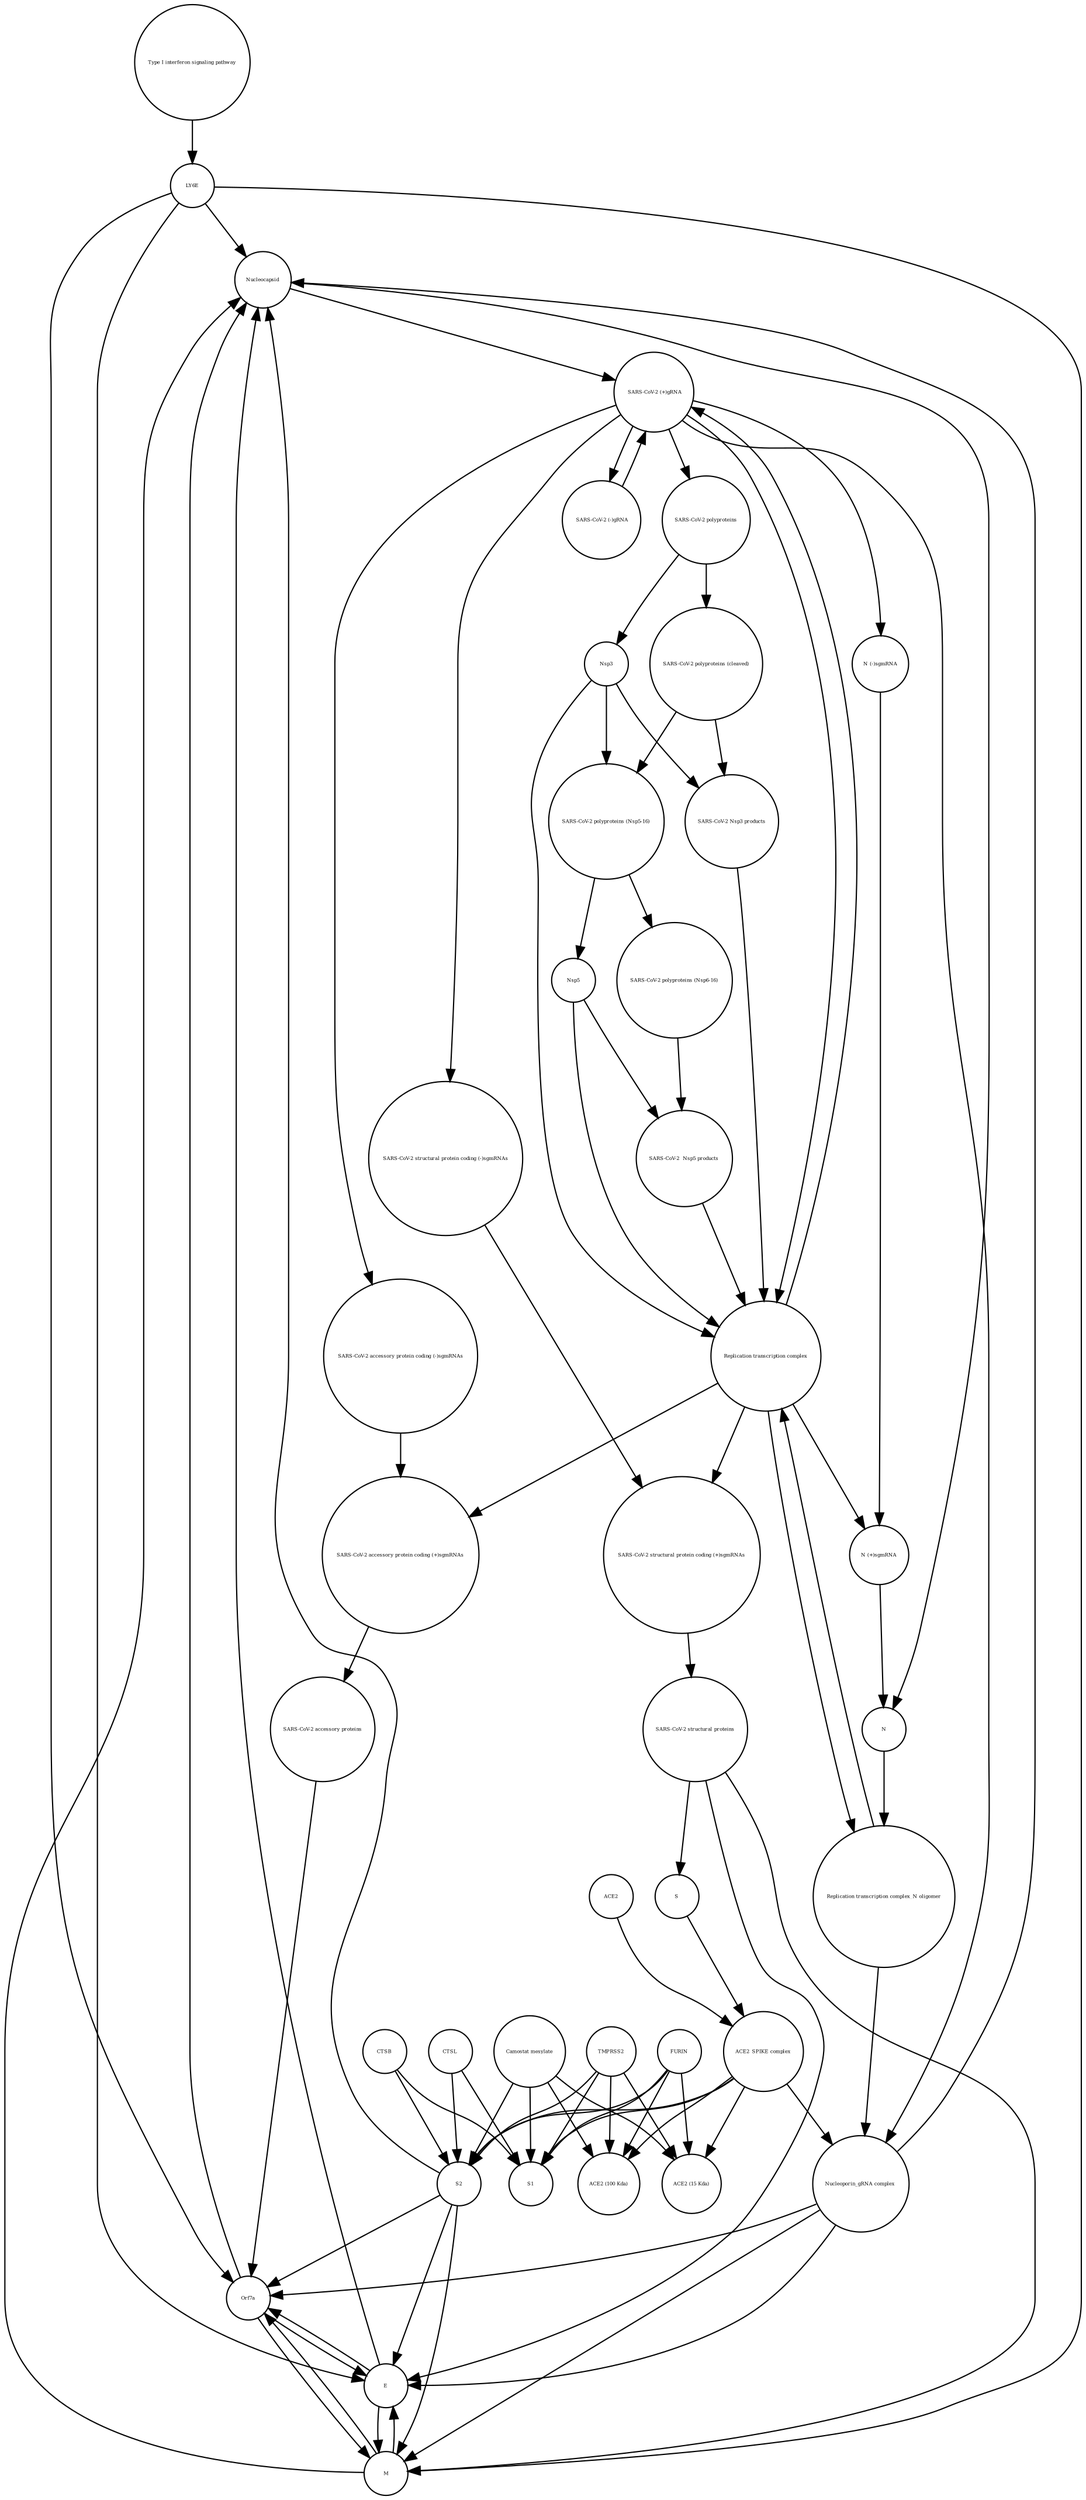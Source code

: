 strict digraph  {
"Type I interferon signaling pathway" [annotation="", bipartite=0, cls=phenotype, fontsize=4, label="Type I interferon signaling pathway", shape=circle];
LY6E [annotation="", bipartite=0, cls=macromolecule, fontsize=4, label=LY6E, shape=circle];
"Replication transcription complex" [annotation="", bipartite=0, cls=complex, fontsize=4, label="Replication transcription complex", shape=circle];
S1 [annotation="", bipartite=0, cls=macromolecule, fontsize=4, label=S1, shape=circle];
FURIN [annotation="", bipartite=0, cls=macromolecule, fontsize=4, label=FURIN, shape=circle];
Nsp5 [annotation="", bipartite=0, cls=macromolecule, fontsize=4, label=Nsp5, shape=circle];
S2 [annotation="", bipartite=0, cls=macromolecule, fontsize=4, label=S2, shape=circle];
"Camostat mesylate" [annotation="urn_miriam_pubchem.compound_2536", bipartite=0, cls="simple chemical", fontsize=4, label="Camostat mesylate", shape=circle];
Nucleocapsid [annotation="", bipartite=0, cls=complex, fontsize=4, label=Nucleocapsid, shape=circle];
M [annotation="", bipartite=0, cls=macromolecule, fontsize=4, label=M, shape=circle];
E [annotation="", bipartite=0, cls=macromolecule, fontsize=4, label=E, shape=circle];
"SARS-CoV-2 polyproteins (cleaved)" [annotation="", bipartite=0, cls=complex, fontsize=4, label="SARS-CoV-2 polyproteins (cleaved)", shape=circle];
"Nucleoporin_gRNA complex " [annotation="", bipartite=0, cls=complex, fontsize=4, label="Nucleoporin_gRNA complex ", shape=circle];
CTSB [annotation="", bipartite=0, cls=macromolecule, fontsize=4, label=CTSB, shape=circle];
" SARS-CoV-2 (+)gRNA" [annotation="", bipartite=0, cls="nucleic acid feature", fontsize=4, label=" SARS-CoV-2 (+)gRNA", shape=circle];
"N (+)sgmRNA" [annotation="", bipartite=0, cls="nucleic acid feature", fontsize=4, label="N (+)sgmRNA", shape=circle];
Nsp3 [annotation="", bipartite=0, cls=macromolecule, fontsize=4, label=Nsp3, shape=circle];
"SARS-CoV-2 accessory protein coding (-)sgmRNAs" [annotation="", bipartite=0, cls=complex, fontsize=4, label="SARS-CoV-2 accessory protein coding (-)sgmRNAs", shape=circle];
"SARS-CoV-2 structural protein coding (-)sgmRNAs" [annotation="", bipartite=0, cls=complex, fontsize=4, label="SARS-CoV-2 structural protein coding (-)sgmRNAs", shape=circle];
"SARS-CoV-2 structural protein coding (+)sgmRNAs" [annotation="", bipartite=0, cls=complex, fontsize=4, label="SARS-CoV-2 structural protein coding (+)sgmRNAs", shape=circle];
"N (-)sgmRNA" [annotation="", bipartite=0, cls="nucleic acid feature", fontsize=4, label="N (-)sgmRNA", shape=circle];
"SARS-CoV-2 accessory protein coding (+)sgmRNAs" [annotation="", bipartite=0, cls=complex, fontsize=4, label="SARS-CoV-2 accessory protein coding (+)sgmRNAs", shape=circle];
N [annotation="", bipartite=0, cls="macromolecule multimer", fontsize=4, label=N, shape=circle];
"SARS-CoV-2 accessory proteins" [annotation="", bipartite=0, cls=complex, fontsize=4, label="SARS-CoV-2 accessory proteins", shape=circle];
" SARS-CoV-2 (-)gRNA" [annotation="", bipartite=0, cls="nucleic acid feature", fontsize=4, label=" SARS-CoV-2 (-)gRNA", shape=circle];
"SARS-CoV-2 polyproteins (Nsp5-16)" [annotation="", bipartite=0, cls=complex, fontsize=4, label="SARS-CoV-2 polyproteins (Nsp5-16)", shape=circle];
"SARS-CoV-2 polyproteins" [annotation="", bipartite=0, cls=complex, fontsize=4, label="SARS-CoV-2 polyproteins", shape=circle];
"ACE2 (100 Kda)" [annotation="", bipartite=0, cls=macromolecule, fontsize=4, label="ACE2 (100 Kda)", shape=circle];
S [annotation="", bipartite=0, cls="macromolecule multimer", fontsize=4, label=S, shape=circle];
Orf7a [annotation="", bipartite=0, cls=macromolecule, fontsize=4, label=Orf7a, shape=circle];
"SARS-CoV-2 polyproteins (Nsp6-16)" [annotation="", bipartite=0, cls=complex, fontsize=4, label="SARS-CoV-2 polyproteins (Nsp6-16)", shape=circle];
"Replication transcription complex_N oligomer" [annotation="", bipartite=0, cls=complex, fontsize=4, label="Replication transcription complex_N oligomer", shape=circle];
"SARS-CoV-2 structural proteins" [annotation="", bipartite=0, cls=complex, fontsize=4, label="SARS-CoV-2 structural proteins", shape=circle];
ACE2 [annotation="", bipartite=0, cls=macromolecule, fontsize=4, label=ACE2, shape=circle];
"ACE2 (15 Kda)" [annotation="", bipartite=0, cls=macromolecule, fontsize=4, label="ACE2 (15 Kda)", shape=circle];
"SARS-CoV-2 Nsp3 products" [annotation="", bipartite=0, cls=complex, fontsize=4, label="SARS-CoV-2 Nsp3 products", shape=circle];
"ACE2_SPIKE complex" [annotation="", bipartite=0, cls=complex, fontsize=4, label="ACE2_SPIKE complex", shape=circle];
CTSL [annotation="", bipartite=0, cls=macromolecule, fontsize=4, label=CTSL, shape=circle];
TMPRSS2 [annotation="", bipartite=0, cls=macromolecule, fontsize=4, label=TMPRSS2, shape=circle];
"SARS-CoV-2  Nsp5 products" [annotation="", bipartite=0, cls=complex, fontsize=4, label="SARS-CoV-2  Nsp5 products", shape=circle];
"Type I interferon signaling pathway" -> LY6E  [annotation="", interaction_type=stimulation];
LY6E -> Nucleocapsid  [annotation="urn_miriam_doi_10.1101%2F2020.03.05.979260|urn_miriam_doi_10.1101%2F2020.04.02.021469", interaction_type=inhibition];
LY6E -> M  [annotation="urn_miriam_doi_10.1101%2F2020.03.05.979260|urn_miriam_doi_10.1101%2F2020.04.02.021469", interaction_type=inhibition];
LY6E -> E  [annotation="urn_miriam_doi_10.1101%2F2020.03.05.979260|urn_miriam_doi_10.1101%2F2020.04.02.021469", interaction_type=inhibition];
LY6E -> Orf7a  [annotation="urn_miriam_doi_10.1101%2F2020.03.05.979260|urn_miriam_doi_10.1101%2F2020.04.02.021469", interaction_type=inhibition];
"Replication transcription complex" -> "N (+)sgmRNA"  [annotation="", interaction_type="necessary stimulation"];
"Replication transcription complex" -> "SARS-CoV-2 accessory protein coding (+)sgmRNAs"  [annotation="", interaction_type="necessary stimulation"];
"Replication transcription complex" -> " SARS-CoV-2 (+)gRNA"  [annotation="", interaction_type="necessary stimulation"];
"Replication transcription complex" -> "Replication transcription complex_N oligomer"  [annotation="", interaction_type=production];
"Replication transcription complex" -> "SARS-CoV-2 structural protein coding (+)sgmRNAs"  [annotation="", interaction_type="necessary stimulation"];
FURIN -> "ACE2 (100 Kda)"  [annotation="", interaction_type=catalysis];
FURIN -> S1  [annotation="", interaction_type=catalysis];
FURIN -> S2  [annotation="", interaction_type=catalysis];
FURIN -> "ACE2 (15 Kda)"  [annotation="", interaction_type=catalysis];
Nsp5 -> "SARS-CoV-2  Nsp5 products"  [annotation="", interaction_type=catalysis];
Nsp5 -> "Replication transcription complex"  [annotation="", interaction_type=production];
S2 -> Nucleocapsid  [annotation="urn_miriam_doi_10.1101%2F2020.03.05.979260|urn_miriam_doi_10.1101%2F2020.04.02.021469", interaction_type=stimulation];
S2 -> M  [annotation="urn_miriam_doi_10.1101%2F2020.03.05.979260|urn_miriam_doi_10.1101%2F2020.04.02.021469", interaction_type=stimulation];
S2 -> E  [annotation="urn_miriam_doi_10.1101%2F2020.03.05.979260|urn_miriam_doi_10.1101%2F2020.04.02.021469", interaction_type=stimulation];
S2 -> Orf7a  [annotation="urn_miriam_doi_10.1101%2F2020.03.05.979260|urn_miriam_doi_10.1101%2F2020.04.02.021469", interaction_type=stimulation];
"Camostat mesylate" -> "ACE2 (100 Kda)"  [annotation="", interaction_type=inhibition];
"Camostat mesylate" -> S1  [annotation="", interaction_type=inhibition];
"Camostat mesylate" -> S2  [annotation="", interaction_type=inhibition];
"Camostat mesylate" -> "ACE2 (15 Kda)"  [annotation="", interaction_type=inhibition];
Nucleocapsid -> " SARS-CoV-2 (+)gRNA"  [annotation="", interaction_type=production];
Nucleocapsid -> N  [annotation="", interaction_type=production];
M -> Nucleocapsid  [annotation="", interaction_type=production];
M -> E  [annotation="", interaction_type=production];
M -> Orf7a  [annotation="", interaction_type=production];
E -> Nucleocapsid  [annotation="", interaction_type=production];
E -> M  [annotation="", interaction_type=production];
E -> Orf7a  [annotation="", interaction_type=production];
"SARS-CoV-2 polyproteins (cleaved)" -> "SARS-CoV-2 polyproteins (Nsp5-16)"  [annotation="", interaction_type=production];
"SARS-CoV-2 polyproteins (cleaved)" -> "SARS-CoV-2 Nsp3 products"  [annotation="", interaction_type=production];
"Nucleoporin_gRNA complex " -> Nucleocapsid  [annotation="", interaction_type=production];
"Nucleoporin_gRNA complex " -> M  [annotation="", interaction_type=production];
"Nucleoporin_gRNA complex " -> E  [annotation="", interaction_type=production];
"Nucleoporin_gRNA complex " -> Orf7a  [annotation="", interaction_type=production];
CTSB -> S1  [annotation=urn_miriam_pubmed_32142651, interaction_type=catalysis];
CTSB -> S2  [annotation=urn_miriam_pubmed_32142651, interaction_type=catalysis];
" SARS-CoV-2 (+)gRNA" -> "Nucleoporin_gRNA complex "  [annotation="", interaction_type=production];
" SARS-CoV-2 (+)gRNA" -> "Replication transcription complex"  [annotation="", interaction_type=production];
" SARS-CoV-2 (+)gRNA" -> "SARS-CoV-2 polyproteins"  [annotation="", interaction_type=production];
" SARS-CoV-2 (+)gRNA" -> "SARS-CoV-2 structural protein coding (-)sgmRNAs"  [annotation="", interaction_type=production];
" SARS-CoV-2 (+)gRNA" -> "N (-)sgmRNA"  [annotation="", interaction_type=production];
" SARS-CoV-2 (+)gRNA" -> " SARS-CoV-2 (-)gRNA"  [annotation="", interaction_type=production];
" SARS-CoV-2 (+)gRNA" -> "SARS-CoV-2 accessory protein coding (-)sgmRNAs"  [annotation="", interaction_type=production];
"N (+)sgmRNA" -> N  [annotation="", interaction_type=production];
Nsp3 -> "Replication transcription complex"  [annotation="", interaction_type=production];
Nsp3 -> "SARS-CoV-2 polyproteins (Nsp5-16)"  [annotation="", interaction_type=catalysis];
Nsp3 -> "SARS-CoV-2 Nsp3 products"  [annotation="", interaction_type=catalysis];
"SARS-CoV-2 accessory protein coding (-)sgmRNAs" -> "SARS-CoV-2 accessory protein coding (+)sgmRNAs"  [annotation="", interaction_type=production];
"SARS-CoV-2 structural protein coding (-)sgmRNAs" -> "SARS-CoV-2 structural protein coding (+)sgmRNAs"  [annotation="", interaction_type=production];
"SARS-CoV-2 structural protein coding (+)sgmRNAs" -> "SARS-CoV-2 structural proteins"  [annotation="", interaction_type=production];
"N (-)sgmRNA" -> "N (+)sgmRNA"  [annotation="", interaction_type=production];
"SARS-CoV-2 accessory protein coding (+)sgmRNAs" -> "SARS-CoV-2 accessory proteins"  [annotation="", interaction_type=production];
N -> "Replication transcription complex_N oligomer"  [annotation="", interaction_type=production];
"SARS-CoV-2 accessory proteins" -> Orf7a  [annotation="", interaction_type=production];
" SARS-CoV-2 (-)gRNA" -> " SARS-CoV-2 (+)gRNA"  [annotation="", interaction_type=production];
"SARS-CoV-2 polyproteins (Nsp5-16)" -> "SARS-CoV-2 polyproteins (Nsp6-16)"  [annotation="", interaction_type=catalysis];
"SARS-CoV-2 polyproteins (Nsp5-16)" -> Nsp5  [annotation="", interaction_type=catalysis];
"SARS-CoV-2 polyproteins" -> "SARS-CoV-2 polyproteins (cleaved)"  [annotation=urn_miriam_pubmed_31226023, interaction_type=catalysis];
"SARS-CoV-2 polyproteins" -> Nsp3  [annotation=urn_miriam_pubmed_31226023, interaction_type=catalysis];
S -> "ACE2_SPIKE complex"  [annotation="", interaction_type=production];
Orf7a -> Nucleocapsid  [annotation="", interaction_type=production];
Orf7a -> M  [annotation="", interaction_type=production];
Orf7a -> E  [annotation="", interaction_type=production];
"SARS-CoV-2 polyproteins (Nsp6-16)" -> "SARS-CoV-2  Nsp5 products"  [annotation="", interaction_type=production];
"Replication transcription complex_N oligomer" -> "Nucleoporin_gRNA complex "  [annotation="", interaction_type=production];
"Replication transcription complex_N oligomer" -> "Replication transcription complex"  [annotation="", interaction_type=production];
"SARS-CoV-2 structural proteins" -> M  [annotation="", interaction_type=production];
"SARS-CoV-2 structural proteins" -> E  [annotation="", interaction_type=production];
"SARS-CoV-2 structural proteins" -> S  [annotation="", interaction_type=production];
ACE2 -> "ACE2_SPIKE complex"  [annotation="", interaction_type=production];
"SARS-CoV-2 Nsp3 products" -> "Replication transcription complex"  [annotation="", interaction_type=production];
"ACE2_SPIKE complex" -> S1  [annotation="", interaction_type=production];
"ACE2_SPIKE complex" -> S2  [annotation="", interaction_type=production];
"ACE2_SPIKE complex" -> "ACE2 (15 Kda)"  [annotation="", interaction_type=production];
"ACE2_SPIKE complex" -> "ACE2 (100 Kda)"  [annotation="", interaction_type=production];
"ACE2_SPIKE complex" -> "Nucleoporin_gRNA complex "  [annotation="urn_miriam_pubmed_32142651|urn_miriam_pubmed_32094589", interaction_type=stimulation];
CTSL -> S1  [annotation=urn_miriam_pubmed_32142651, interaction_type=catalysis];
CTSL -> S2  [annotation=urn_miriam_pubmed_32142651, interaction_type=catalysis];
TMPRSS2 -> "ACE2 (100 Kda)"  [annotation="", interaction_type=catalysis];
TMPRSS2 -> S1  [annotation="", interaction_type=catalysis];
TMPRSS2 -> S2  [annotation="", interaction_type=catalysis];
TMPRSS2 -> "ACE2 (15 Kda)"  [annotation="", interaction_type=catalysis];
"SARS-CoV-2  Nsp5 products" -> "Replication transcription complex"  [annotation="", interaction_type=production];
}
